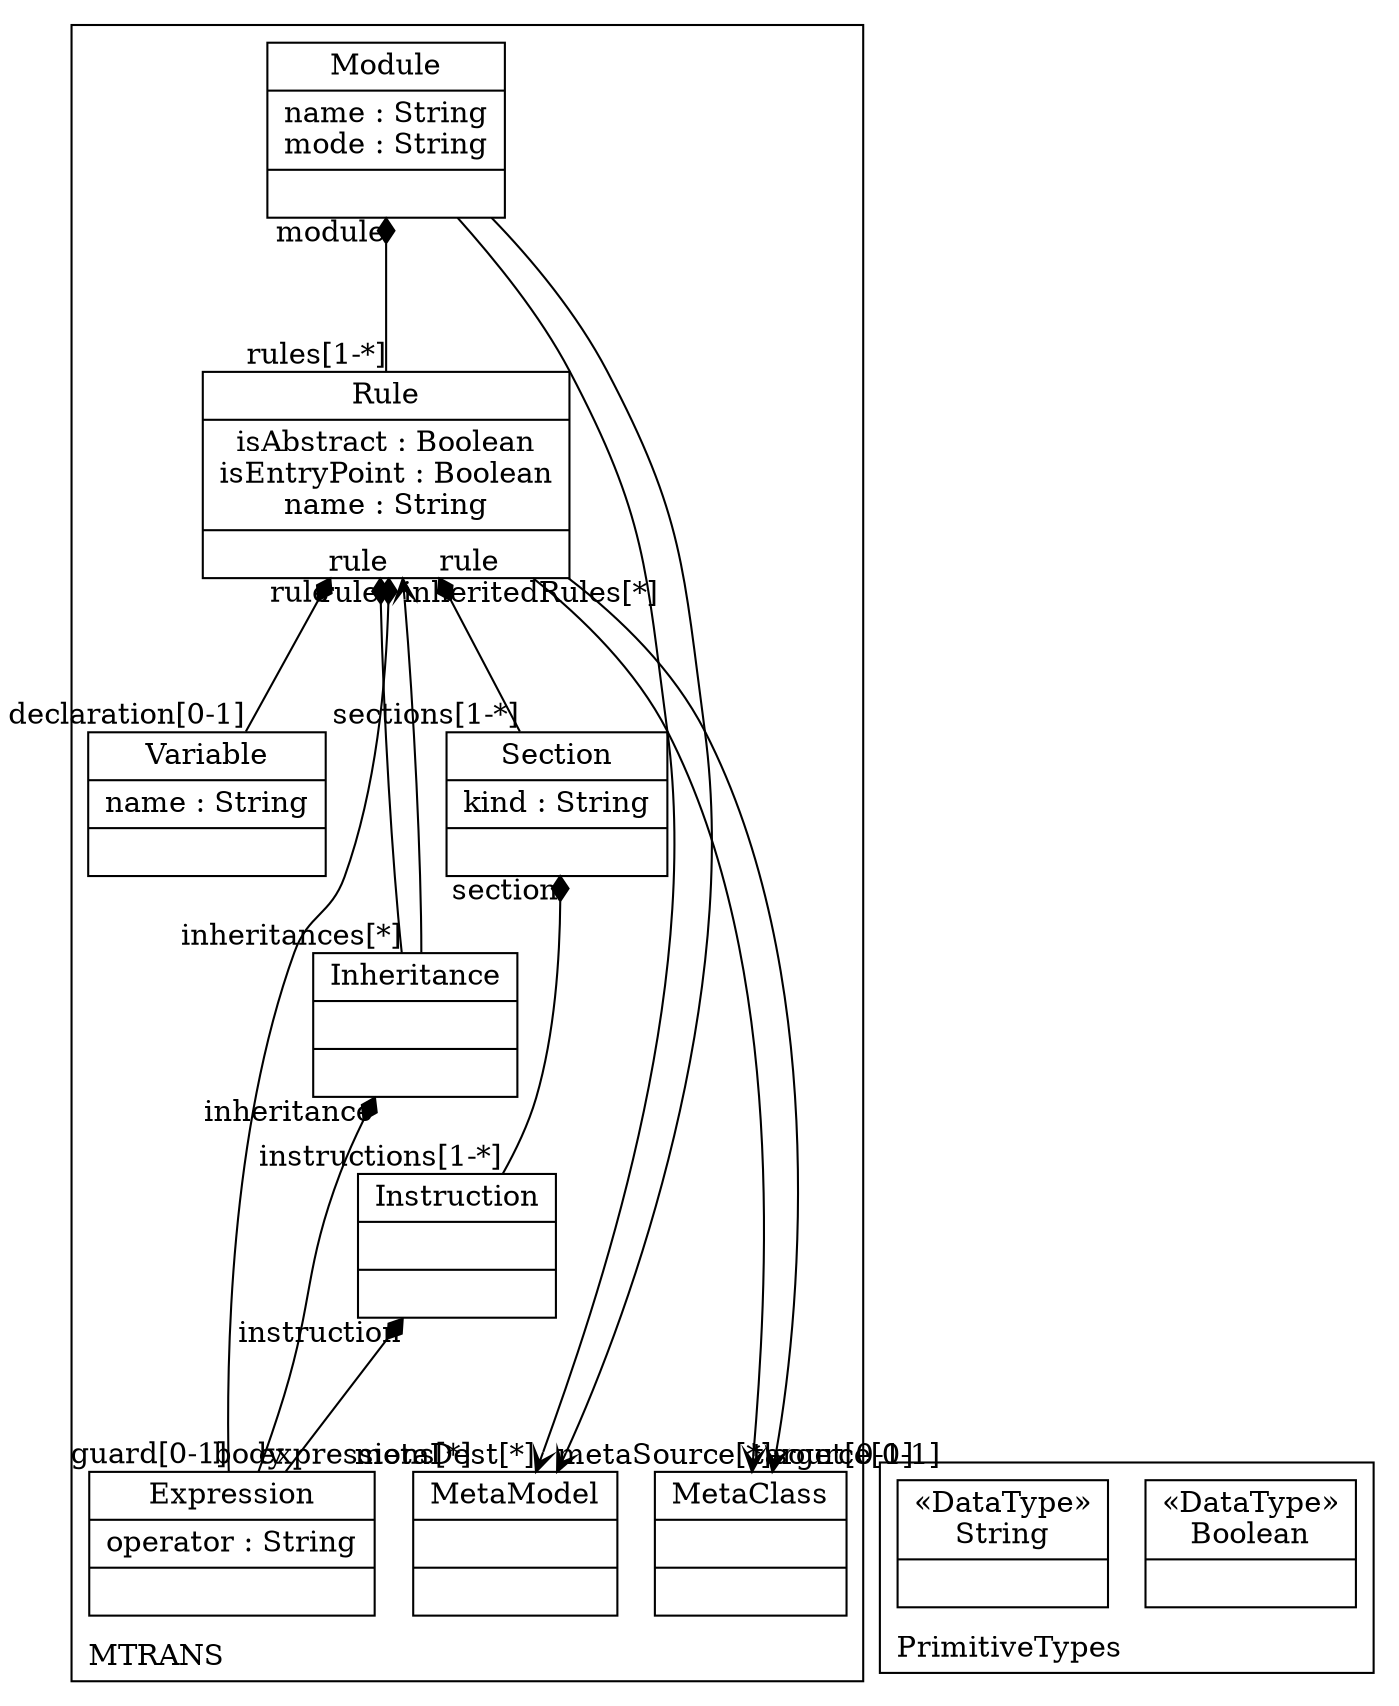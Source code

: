 digraph "KM3 Model in DOT" {
graph[rankdir=BT,labeljust=l,labelloc=t,nodeSep=0.75,compound=true];
 subgraph "cluster_MTRANS"{
labelloc=t
color=black
label=MTRANS
 node[shape=record];
MetaClass[label="{MetaClass| | }"]
;
 node[shape=record];
MetaModel[label="{MetaModel| | }"]
;
 node[shape=record];
Module[label="{Module|name : String\nmode : String| }"]
 Module->MetaModel[arrowhead=vee,arrowtail=none,headlabel="metaDest[*]",group=MetaModel,minlen=2,constraint=false,]
 Module->MetaModel[arrowhead=vee,arrowtail=none,headlabel="metaSource[*]",group=MetaModel,minlen=2,constraint=false,]
;
 node[shape=record];
Rule[label="{Rule|isAbstract : Boolean\nisEntryPoint : Boolean\nname : String| }"]
 Rule->Module[arrowhead=diamond,arrowtail=none,headlabel="module",taillabel="rules[1-*]",group=Module,minlen=2,constraint=true,]
 Rule->MetaClass[arrowhead=vee,arrowtail=none,headlabel="target[0-1]",group=MetaClass,minlen=2,constraint=false,]
 Rule->MetaClass[arrowhead=vee,arrowtail=none,headlabel="source[0-1]",group=MetaClass,minlen=2,constraint=false,]
;
 node[shape=record];
Inheritance[label="{Inheritance| | }"]
 Inheritance->Rule[arrowhead=diamond,arrowtail=none,headlabel="rule",taillabel="inheritances[*]",group=Rule,minlen=2,constraint=true,]
 Inheritance->Rule[arrowhead=vee,arrowtail=none,headlabel="inheritedRules[*]",group=Rule,minlen=2,constraint=false,]
;
 node[shape=record];
Expression[label="{Expression|operator : String| }"]
 Expression->Inheritance[arrowhead=diamond,arrowtail=none,headlabel="inheritance",taillabel="expressions[*]",group=Inheritance,minlen=2,constraint=true,]
 Expression->Rule[arrowhead=diamond,arrowtail=none,headlabel="rule",taillabel="guard[0-1]",group=Rule,minlen=2,constraint=true,]
 Expression->Instruction[arrowhead=diamond,arrowtail=none,headlabel="instruction",taillabel="body",group=Instruction,minlen=2,constraint=true,]
;
 node[shape=record];
Section[label="{Section|kind : String| }"]
 Section->Rule[arrowhead=diamond,arrowtail=none,headlabel="rule",taillabel="sections[1-*]",group=Rule,minlen=2,constraint=true,]
;
 node[shape=record];
Instruction[label="{Instruction| | }"]
 Instruction->Section[arrowhead=diamond,arrowtail=none,headlabel="section",taillabel="instructions[1-*]",group=Section,minlen=2,constraint=true,]
;
 node[shape=record];
Variable[label="{Variable|name : String| }"]
 Variable->Rule[arrowhead=diamond,arrowtail=none,headlabel="rule",taillabel="declaration[0-1]",group=Rule,minlen=2,constraint=true,]
;

} subgraph "cluster_PrimitiveTypes"{
labelloc=t
color=black
label=PrimitiveTypes
 node[shape=record];
Boolean[label="{&#171;DataType&#187;\nBoolean|}"]
;
 node[shape=record];
String[label="{&#171;DataType&#187;\nString|}"]
;

}
}